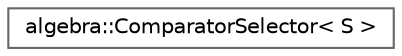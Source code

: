 digraph "Graphical Class Hierarchy"
{
 // LATEX_PDF_SIZE
  bgcolor="transparent";
  edge [fontname=Helvetica,fontsize=10,labelfontname=Helvetica,labelfontsize=10];
  node [fontname=Helvetica,fontsize=10,shape=box,height=0.2,width=0.4];
  rankdir="LR";
  Node0 [id="Node000000",label="algebra::ComparatorSelector\< S \>",height=0.2,width=0.4,color="grey40", fillcolor="white", style="filled",URL="$structalgebra_1_1ComparatorSelector.html",tooltip="selector for the comparator based on the storage order"];
}
